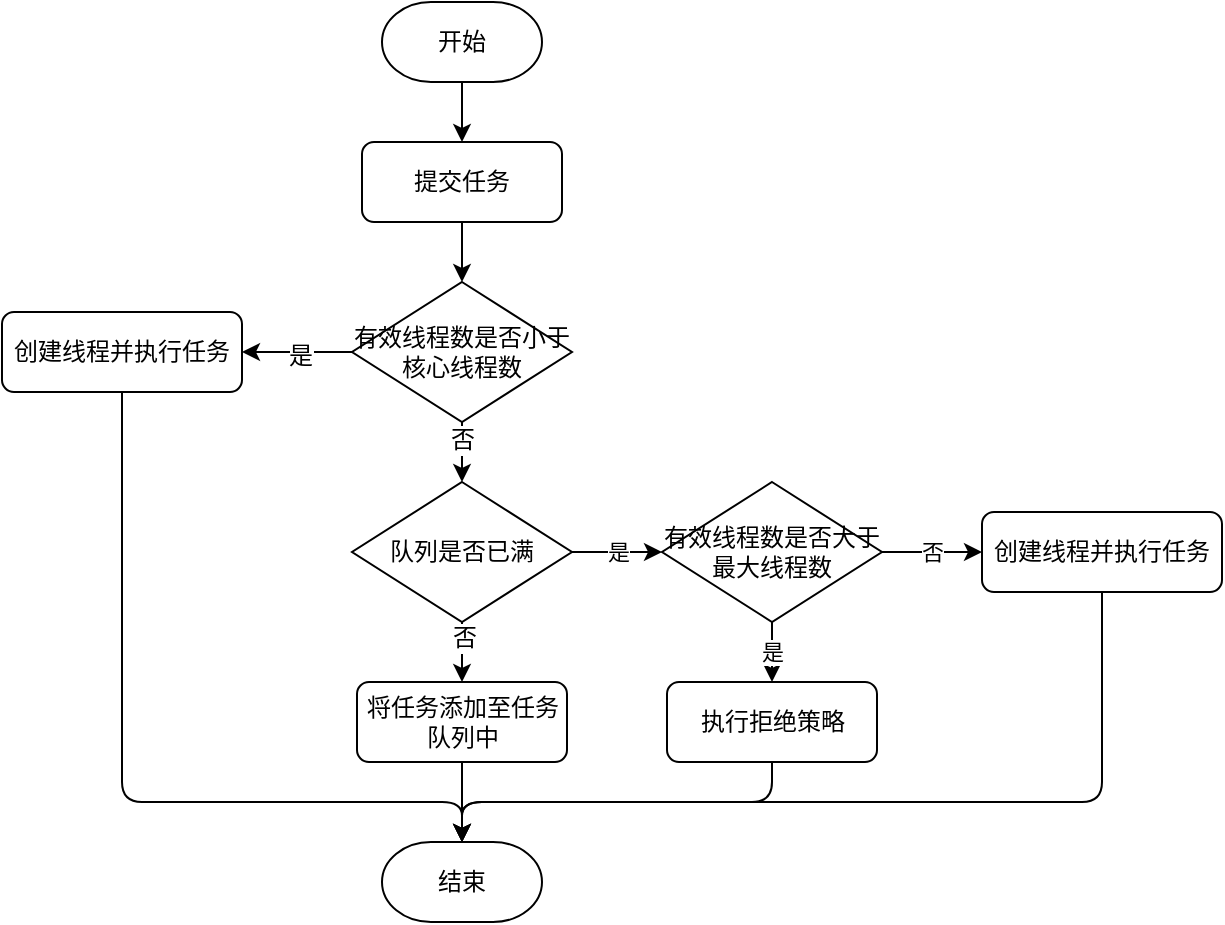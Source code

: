 <mxfile version="10.8.0" type="device"><diagram name="线程池添加任务" id="edf60f1a-56cd-e834-aa8a-f176f3a09ee4"><mxGraphModel dx="918" dy="611" grid="0" gridSize="10" guides="1" tooltips="1" connect="1" arrows="1" fold="1" page="1" pageScale="1" pageWidth="1100" pageHeight="850" background="#ffffff" math="0" shadow="0"><root><mxCell id="0"/><mxCell id="1" parent="0"/><mxCell id="xorROQXT0y6zctJcSqHz-14" style="edgeStyle=orthogonalEdgeStyle;rounded=0;orthogonalLoop=1;jettySize=auto;html=1;exitX=0.5;exitY=1;exitDx=0;exitDy=0;exitPerimeter=0;entryX=0.5;entryY=0;entryDx=0;entryDy=0;" parent="1" source="xorROQXT0y6zctJcSqHz-2" target="xorROQXT0y6zctJcSqHz-3" edge="1"><mxGeometry relative="1" as="geometry"/></mxCell><mxCell id="xorROQXT0y6zctJcSqHz-2" value="开始" style="strokeWidth=1;html=1;shape=mxgraph.flowchart.terminator;whiteSpace=wrap;" parent="1" vertex="1"><mxGeometry x="370" y="70" width="80" height="40" as="geometry"/></mxCell><mxCell id="xorROQXT0y6zctJcSqHz-15" style="edgeStyle=orthogonalEdgeStyle;rounded=0;orthogonalLoop=1;jettySize=auto;html=1;exitX=0.5;exitY=1;exitDx=0;exitDy=0;entryX=0.5;entryY=0;entryDx=0;entryDy=0;" parent="1" source="xorROQXT0y6zctJcSqHz-3" target="xorROQXT0y6zctJcSqHz-4" edge="1"><mxGeometry relative="1" as="geometry"/></mxCell><mxCell id="xorROQXT0y6zctJcSqHz-3" value="提交任务" style="rounded=1;whiteSpace=wrap;html=1;strokeWidth=1;" parent="1" vertex="1"><mxGeometry x="360" y="140" width="100" height="40" as="geometry"/></mxCell><mxCell id="xorROQXT0y6zctJcSqHz-16" style="edgeStyle=orthogonalEdgeStyle;rounded=0;orthogonalLoop=1;jettySize=auto;html=1;exitX=0.5;exitY=1;exitDx=0;exitDy=0;entryX=0.5;entryY=0;entryDx=0;entryDy=0;" parent="1" source="xorROQXT0y6zctJcSqHz-4" target="xorROQXT0y6zctJcSqHz-6" edge="1"><mxGeometry relative="1" as="geometry"/></mxCell><mxCell id="xorROQXT0y6zctJcSqHz-22" value="否" style="text;html=1;resizable=0;points=[];align=center;verticalAlign=middle;labelBackgroundColor=#ffffff;" parent="xorROQXT0y6zctJcSqHz-16" vertex="1" connectable="0"><mxGeometry x="-0.4" relative="1" as="geometry"><mxPoint as="offset"/></mxGeometry></mxCell><mxCell id="xorROQXT0y6zctJcSqHz-19" style="edgeStyle=orthogonalEdgeStyle;rounded=0;orthogonalLoop=1;jettySize=auto;html=1;exitX=0;exitY=0.5;exitDx=0;exitDy=0;entryX=1;entryY=0.5;entryDx=0;entryDy=0;" parent="1" source="xorROQXT0y6zctJcSqHz-4" target="xorROQXT0y6zctJcSqHz-5" edge="1"><mxGeometry relative="1" as="geometry"/></mxCell><mxCell id="xorROQXT0y6zctJcSqHz-20" value="是" style="text;html=1;resizable=0;points=[];align=center;verticalAlign=middle;labelBackgroundColor=#ffffff;" parent="xorROQXT0y6zctJcSqHz-19" vertex="1" connectable="0"><mxGeometry x="-0.054" y="2" relative="1" as="geometry"><mxPoint as="offset"/></mxGeometry></mxCell><mxCell id="xorROQXT0y6zctJcSqHz-4" value="有效线程数是否小于核心线程数" style="rhombus;whiteSpace=wrap;html=1;strokeWidth=1;" parent="1" vertex="1"><mxGeometry x="355" y="210" width="110" height="70" as="geometry"/></mxCell><mxCell id="xorROQXT0y6zctJcSqHz-21" style="edgeStyle=orthogonalEdgeStyle;rounded=1;orthogonalLoop=1;jettySize=auto;html=1;exitX=0.5;exitY=1;exitDx=0;exitDy=0;entryX=0.5;entryY=0;entryDx=0;entryDy=0;entryPerimeter=0;" parent="1" source="xorROQXT0y6zctJcSqHz-5" target="xorROQXT0y6zctJcSqHz-11" edge="1"><mxGeometry relative="1" as="geometry"><Array as="points"><mxPoint x="240" y="470"/><mxPoint x="410" y="470"/></Array></mxGeometry></mxCell><mxCell id="xorROQXT0y6zctJcSqHz-5" value="创建线程并执行任务" style="rounded=1;whiteSpace=wrap;html=1;strokeWidth=1;" parent="1" vertex="1"><mxGeometry x="180" y="225" width="120" height="40" as="geometry"/></mxCell><mxCell id="xorROQXT0y6zctJcSqHz-17" style="edgeStyle=orthogonalEdgeStyle;rounded=0;orthogonalLoop=1;jettySize=auto;html=1;exitX=0.5;exitY=1;exitDx=0;exitDy=0;entryX=0.5;entryY=0;entryDx=0;entryDy=0;" parent="1" source="xorROQXT0y6zctJcSqHz-6" target="xorROQXT0y6zctJcSqHz-9" edge="1"><mxGeometry relative="1" as="geometry"/></mxCell><mxCell id="xorROQXT0y6zctJcSqHz-23" value="否" style="text;html=1;resizable=0;points=[];align=center;verticalAlign=middle;labelBackgroundColor=#ffffff;" parent="xorROQXT0y6zctJcSqHz-17" vertex="1" connectable="0"><mxGeometry x="-0.467" y="1" relative="1" as="geometry"><mxPoint as="offset"/></mxGeometry></mxCell><mxCell id="xorROQXT0y6zctJcSqHz-24" value="是" style="edgeStyle=orthogonalEdgeStyle;rounded=1;orthogonalLoop=1;jettySize=auto;html=1;exitX=1;exitY=0.5;exitDx=0;exitDy=0;entryX=0;entryY=0.5;entryDx=0;entryDy=0;" parent="1" source="xorROQXT0y6zctJcSqHz-6" target="xorROQXT0y6zctJcSqHz-7" edge="1"><mxGeometry relative="1" as="geometry"/></mxCell><mxCell id="xorROQXT0y6zctJcSqHz-6" value="队列是否已满" style="rhombus;whiteSpace=wrap;html=1;strokeWidth=1;" parent="1" vertex="1"><mxGeometry x="355" y="310" width="110" height="70" as="geometry"/></mxCell><mxCell id="xorROQXT0y6zctJcSqHz-25" value="是" style="edgeStyle=orthogonalEdgeStyle;rounded=1;orthogonalLoop=1;jettySize=auto;html=1;exitX=0.5;exitY=1;exitDx=0;exitDy=0;entryX=0.5;entryY=0;entryDx=0;entryDy=0;" parent="1" source="xorROQXT0y6zctJcSqHz-7" target="xorROQXT0y6zctJcSqHz-10" edge="1"><mxGeometry relative="1" as="geometry"/></mxCell><mxCell id="xorROQXT0y6zctJcSqHz-26" value="否" style="edgeStyle=orthogonalEdgeStyle;rounded=1;orthogonalLoop=1;jettySize=auto;html=1;exitX=1;exitY=0.5;exitDx=0;exitDy=0;entryX=0;entryY=0.5;entryDx=0;entryDy=0;" parent="1" source="xorROQXT0y6zctJcSqHz-7" target="xorROQXT0y6zctJcSqHz-8" edge="1"><mxGeometry relative="1" as="geometry"/></mxCell><mxCell id="xorROQXT0y6zctJcSqHz-7" value="有效线程数是否大于最大线程数" style="rhombus;whiteSpace=wrap;html=1;strokeWidth=1;" parent="1" vertex="1"><mxGeometry x="510" y="310" width="110" height="70" as="geometry"/></mxCell><mxCell id="xorROQXT0y6zctJcSqHz-28" style="edgeStyle=orthogonalEdgeStyle;rounded=1;orthogonalLoop=1;jettySize=auto;html=1;exitX=0.5;exitY=1;exitDx=0;exitDy=0;" parent="1" source="xorROQXT0y6zctJcSqHz-8" edge="1"><mxGeometry relative="1" as="geometry"><mxPoint x="410" y="490" as="targetPoint"/><Array as="points"><mxPoint x="730" y="470"/><mxPoint x="410" y="470"/></Array></mxGeometry></mxCell><mxCell id="xorROQXT0y6zctJcSqHz-8" value="创建线程并执行任务" style="rounded=1;whiteSpace=wrap;html=1;strokeWidth=1;" parent="1" vertex="1"><mxGeometry x="670" y="325" width="120" height="40" as="geometry"/></mxCell><mxCell id="xorROQXT0y6zctJcSqHz-18" style="edgeStyle=orthogonalEdgeStyle;rounded=0;orthogonalLoop=1;jettySize=auto;html=1;exitX=0.5;exitY=1;exitDx=0;exitDy=0;entryX=0.5;entryY=0;entryDx=0;entryDy=0;entryPerimeter=0;" parent="1" source="xorROQXT0y6zctJcSqHz-9" target="xorROQXT0y6zctJcSqHz-11" edge="1"><mxGeometry relative="1" as="geometry"/></mxCell><mxCell id="xorROQXT0y6zctJcSqHz-9" value="将任务添加至任务队列中" style="rounded=1;whiteSpace=wrap;html=1;strokeWidth=1;" parent="1" vertex="1"><mxGeometry x="357.5" y="410" width="105" height="40" as="geometry"/></mxCell><mxCell id="xorROQXT0y6zctJcSqHz-27" style="edgeStyle=orthogonalEdgeStyle;rounded=1;orthogonalLoop=1;jettySize=auto;html=1;exitX=0.5;exitY=1;exitDx=0;exitDy=0;entryX=0.5;entryY=0;entryDx=0;entryDy=0;entryPerimeter=0;" parent="1" source="xorROQXT0y6zctJcSqHz-10" target="xorROQXT0y6zctJcSqHz-11" edge="1"><mxGeometry relative="1" as="geometry"/></mxCell><mxCell id="xorROQXT0y6zctJcSqHz-10" value="执行拒绝策略" style="rounded=1;whiteSpace=wrap;html=1;strokeWidth=1;" parent="1" vertex="1"><mxGeometry x="512.5" y="410" width="105" height="40" as="geometry"/></mxCell><mxCell id="xorROQXT0y6zctJcSqHz-11" value="结束" style="strokeWidth=1;html=1;shape=mxgraph.flowchart.terminator;whiteSpace=wrap;" parent="1" vertex="1"><mxGeometry x="370" y="490" width="80" height="40" as="geometry"/></mxCell></root></mxGraphModel></diagram></mxfile>